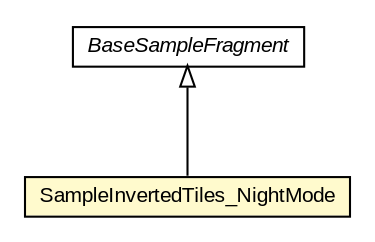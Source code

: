 #!/usr/local/bin/dot
#
# Class diagram 
# Generated by UMLGraph version R5_6-24-gf6e263 (http://www.umlgraph.org/)
#

digraph G {
	edge [fontname="arial",fontsize=10,labelfontname="arial",labelfontsize=10];
	node [fontname="arial",fontsize=10,shape=plaintext];
	nodesep=0.25;
	ranksep=0.5;
	// org.osmdroid.samplefragments.BaseSampleFragment
	c40870 [label=<<table title="org.osmdroid.samplefragments.BaseSampleFragment" border="0" cellborder="1" cellspacing="0" cellpadding="2" port="p" href="../BaseSampleFragment.html">
		<tr><td><table border="0" cellspacing="0" cellpadding="1">
<tr><td align="center" balign="center"><font face="arial italic"> BaseSampleFragment </font></td></tr>
		</table></td></tr>
		</table>>, URL="../BaseSampleFragment.html", fontname="arial", fontcolor="black", fontsize=10.0];
	// org.osmdroid.samplefragments.tilesources.SampleInvertedTiles_NightMode
	c41009 [label=<<table title="org.osmdroid.samplefragments.tilesources.SampleInvertedTiles_NightMode" border="0" cellborder="1" cellspacing="0" cellpadding="2" port="p" bgcolor="lemonChiffon" href="./SampleInvertedTiles_NightMode.html">
		<tr><td><table border="0" cellspacing="0" cellpadding="1">
<tr><td align="center" balign="center"> SampleInvertedTiles_NightMode </td></tr>
		</table></td></tr>
		</table>>, URL="./SampleInvertedTiles_NightMode.html", fontname="arial", fontcolor="black", fontsize=10.0];
	//org.osmdroid.samplefragments.tilesources.SampleInvertedTiles_NightMode extends org.osmdroid.samplefragments.BaseSampleFragment
	c40870:p -> c41009:p [dir=back,arrowtail=empty];
}

